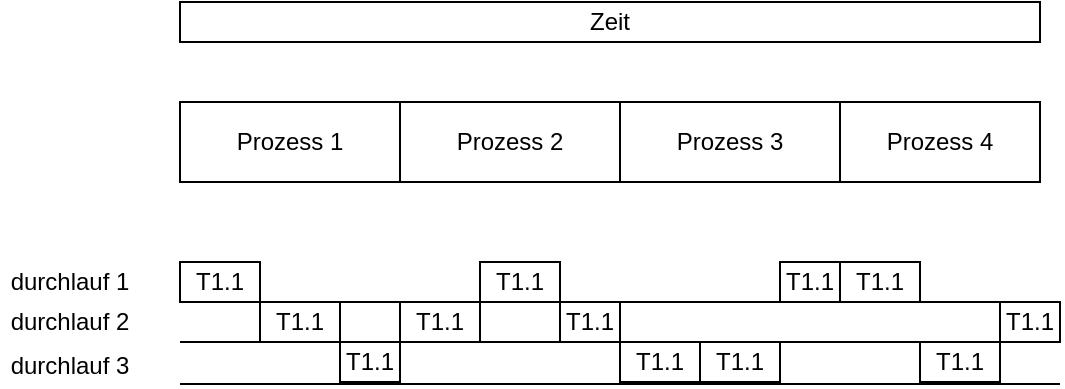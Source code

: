 <mxfile version="17.2.4" type="device"><diagram id="3RqWP1SfxvmjV32dVuWs" name="Seite-1"><mxGraphModel dx="1102" dy="865" grid="1" gridSize="10" guides="1" tooltips="1" connect="1" arrows="1" fold="1" page="1" pageScale="1" pageWidth="827" pageHeight="1169" math="0" shadow="0"><root><mxCell id="0"/><mxCell id="1" parent="0"/><mxCell id="TJdYZag99_Mcgt-9GltK-1" value="Zeit" style="rounded=0;whiteSpace=wrap;html=1;" vertex="1" parent="1"><mxGeometry x="90" y="110" width="430" height="20" as="geometry"/></mxCell><mxCell id="TJdYZag99_Mcgt-9GltK-2" value="Prozess 1" style="rounded=0;whiteSpace=wrap;html=1;" vertex="1" parent="1"><mxGeometry x="90" y="160" width="110" height="40" as="geometry"/></mxCell><mxCell id="TJdYZag99_Mcgt-9GltK-3" value="Prozess 2" style="rounded=0;whiteSpace=wrap;html=1;" vertex="1" parent="1"><mxGeometry x="200" y="160" width="110" height="40" as="geometry"/></mxCell><mxCell id="TJdYZag99_Mcgt-9GltK-4" value="Prozess 3" style="rounded=0;whiteSpace=wrap;html=1;" vertex="1" parent="1"><mxGeometry x="310" y="160" width="110" height="40" as="geometry"/></mxCell><mxCell id="TJdYZag99_Mcgt-9GltK-5" value="Prozess 4" style="rounded=0;whiteSpace=wrap;html=1;" vertex="1" parent="1"><mxGeometry x="420" y="160" width="100" height="40" as="geometry"/></mxCell><mxCell id="TJdYZag99_Mcgt-9GltK-6" value="T1.1" style="rounded=0;whiteSpace=wrap;html=1;" vertex="1" parent="1"><mxGeometry x="90" y="240" width="40" height="20" as="geometry"/></mxCell><mxCell id="TJdYZag99_Mcgt-9GltK-7" value="T1.1" style="rounded=0;whiteSpace=wrap;html=1;" vertex="1" parent="1"><mxGeometry x="130" y="260" width="40" height="20" as="geometry"/></mxCell><mxCell id="TJdYZag99_Mcgt-9GltK-8" value="T1.1" style="rounded=0;whiteSpace=wrap;html=1;" vertex="1" parent="1"><mxGeometry x="170" y="280" width="30" height="20" as="geometry"/></mxCell><mxCell id="TJdYZag99_Mcgt-9GltK-9" value="T1.1" style="rounded=0;whiteSpace=wrap;html=1;" vertex="1" parent="1"><mxGeometry x="200" y="260" width="40" height="20" as="geometry"/></mxCell><mxCell id="TJdYZag99_Mcgt-9GltK-10" value="T1.1" style="rounded=0;whiteSpace=wrap;html=1;" vertex="1" parent="1"><mxGeometry x="240" y="240" width="40" height="20" as="geometry"/></mxCell><mxCell id="TJdYZag99_Mcgt-9GltK-11" value="T1.1" style="rounded=0;whiteSpace=wrap;html=1;" vertex="1" parent="1"><mxGeometry x="280" y="260" width="30" height="20" as="geometry"/></mxCell><mxCell id="TJdYZag99_Mcgt-9GltK-15" value="T1.1" style="rounded=0;whiteSpace=wrap;html=1;" vertex="1" parent="1"><mxGeometry x="310" y="280" width="40" height="20" as="geometry"/></mxCell><mxCell id="TJdYZag99_Mcgt-9GltK-16" value="T1.1" style="rounded=0;whiteSpace=wrap;html=1;" vertex="1" parent="1"><mxGeometry x="350" y="280" width="40" height="20" as="geometry"/></mxCell><mxCell id="TJdYZag99_Mcgt-9GltK-17" value="T1.1" style="rounded=0;whiteSpace=wrap;html=1;" vertex="1" parent="1"><mxGeometry x="390" y="240" width="30" height="20" as="geometry"/></mxCell><mxCell id="TJdYZag99_Mcgt-9GltK-18" value="T1.1" style="rounded=0;whiteSpace=wrap;html=1;" vertex="1" parent="1"><mxGeometry x="420" y="240" width="40" height="20" as="geometry"/></mxCell><mxCell id="TJdYZag99_Mcgt-9GltK-19" value="T1.1" style="rounded=0;whiteSpace=wrap;html=1;" vertex="1" parent="1"><mxGeometry x="460" y="280" width="40" height="20" as="geometry"/></mxCell><mxCell id="TJdYZag99_Mcgt-9GltK-20" value="T1.1" style="rounded=0;whiteSpace=wrap;html=1;" vertex="1" parent="1"><mxGeometry x="500" y="260" width="30" height="20" as="geometry"/></mxCell><mxCell id="TJdYZag99_Mcgt-9GltK-21" value="durchlauf 1" style="text;html=1;strokeColor=none;fillColor=none;align=center;verticalAlign=middle;whiteSpace=wrap;rounded=0;" vertex="1" parent="1"><mxGeometry y="235" width="70" height="30" as="geometry"/></mxCell><mxCell id="TJdYZag99_Mcgt-9GltK-22" value="durchlauf 2" style="text;html=1;strokeColor=none;fillColor=none;align=center;verticalAlign=middle;whiteSpace=wrap;rounded=0;" vertex="1" parent="1"><mxGeometry y="260" width="70" height="20" as="geometry"/></mxCell><mxCell id="TJdYZag99_Mcgt-9GltK-23" value="durchlauf 3" style="text;html=1;strokeColor=none;fillColor=none;align=center;verticalAlign=middle;whiteSpace=wrap;rounded=0;" vertex="1" parent="1"><mxGeometry y="282" width="70" height="20" as="geometry"/></mxCell><mxCell id="TJdYZag99_Mcgt-9GltK-24" value="" style="endArrow=none;html=1;rounded=0;entryX=1;entryY=0;entryDx=0;entryDy=0;exitX=0;exitY=1;exitDx=0;exitDy=0;" edge="1" parent="1" source="TJdYZag99_Mcgt-9GltK-6" target="TJdYZag99_Mcgt-9GltK-20"><mxGeometry width="50" height="50" relative="1" as="geometry"><mxPoint x="390" y="360" as="sourcePoint"/><mxPoint x="440" y="310" as="targetPoint"/></mxGeometry></mxCell><mxCell id="TJdYZag99_Mcgt-9GltK-25" value="" style="endArrow=none;html=1;rounded=0;entryX=1;entryY=0;entryDx=0;entryDy=0;exitX=0;exitY=1;exitDx=0;exitDy=0;" edge="1" parent="1"><mxGeometry width="50" height="50" relative="1" as="geometry"><mxPoint x="90" y="280" as="sourcePoint"/><mxPoint x="530" y="280" as="targetPoint"/></mxGeometry></mxCell><mxCell id="TJdYZag99_Mcgt-9GltK-26" value="" style="endArrow=none;html=1;rounded=0;entryX=1;entryY=0;entryDx=0;entryDy=0;exitX=0;exitY=1;exitDx=0;exitDy=0;" edge="1" parent="1"><mxGeometry width="50" height="50" relative="1" as="geometry"><mxPoint x="90" y="301" as="sourcePoint"/><mxPoint x="530" y="301" as="targetPoint"/></mxGeometry></mxCell></root></mxGraphModel></diagram></mxfile>